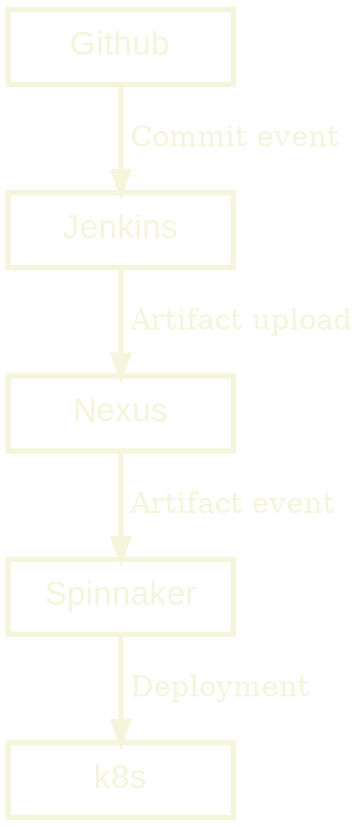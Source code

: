 digraph development {
  rankdir="TB"
  bgcolor="transparent"
  graph [overlap=false penwidth=2.5]
  node [color="#F5F5DC" fontcolor="#F5F5DC" fontname="Arial" shape="record" fontsize=16 fixedsize=true width=1.5 penwidth=2.5]
  edge [color="#F5F5DC" fontcolor="#F5F5DC" penwidth=2.5 overlap=false]

  "Github" -> "Jenkins" [label=" Commit event"]
  "Jenkins" -> "Nexus" [label=" Artifact upload"]
  "Nexus" -> "Spinnaker" [label=" Artifact event"]
  "Spinnaker" -> "k8s" [label=" Deployment"]

}
